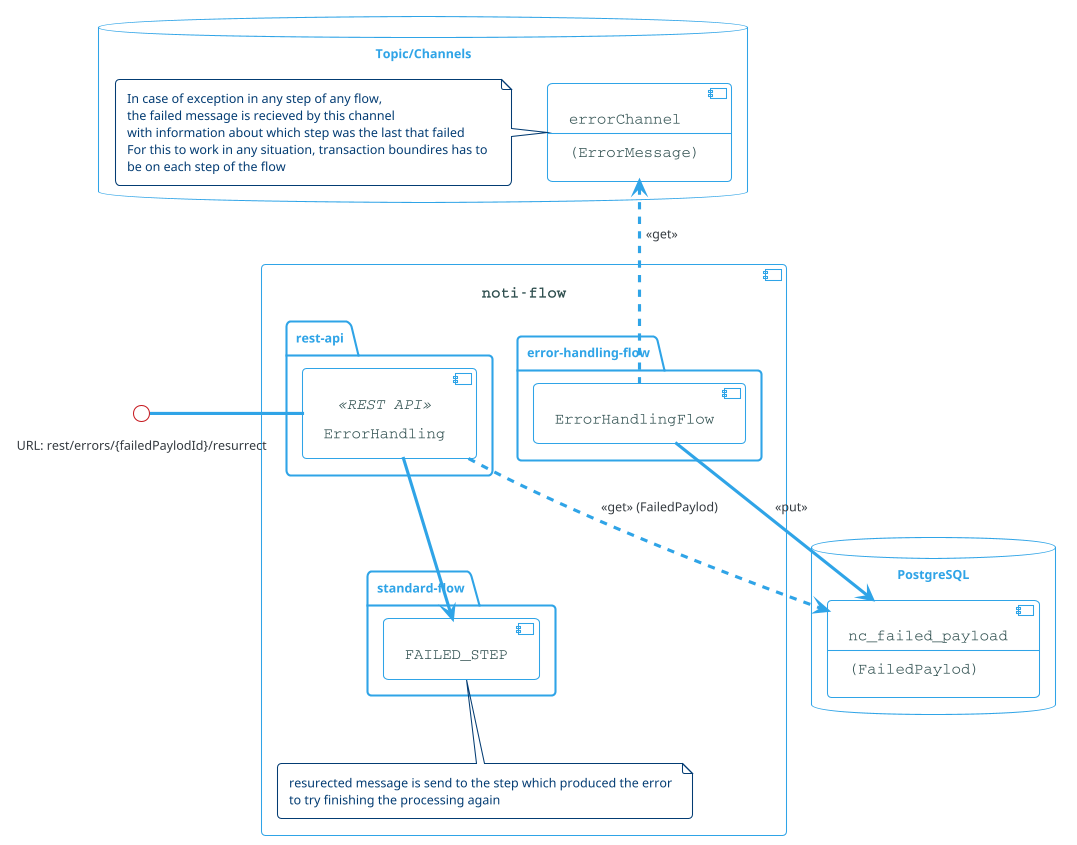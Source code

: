 @startuml
!theme cerulean-outline


skinparam component {
    BackgroundColor<<user defined>> LightGray
    BorderColor<<user defined>> Gray
    FontColor<<user defined>> Black
    ArrowColor<<get>> #FF6655

    FontColor DarkSlateGray
    FontName Courier
    FontSize 15

    FontSize<<PUB/SUB>> 12
}
    
database "PostgreSQL" {
    component nc_failed_payload [
        nc_failed_payload
        --
        (FailedPaylod)
    ]
}

database "Topic/Channels" {

    component errorChannel [
        errorChannel
        --
        (ErrorMessage)
    ]

    note left of errorChannel 
        In case of exception in any step of any flow, 
        the failed message is recieved by this channel 
        with information about which step was the last that failed
        For this to work in any situation, transaction boundires has to 
        be on each step of the flow
    end note  

}

component [noti-flow] as mainFlow {


    package standard-flow {
        [FAILED_STEP]        
    }

    note bottom of FAILED_STEP 
        resurected message is send to the step which produced the error
        to try finishing the processing again
    end note  

    package rest-api {
        [ErrorHandling]<<REST API>>    

        ErrorHandling .> nc_failed_payload: <<get>> (FailedPaylod)   
        ErrorHandling --> FAILED_STEP
    }

    package error-handling-flow {
         [ErrorHandlingFlow]
        
    }


    ErrorHandlingFlow .u.> errorChannel: <<get>>
    ErrorHandlingFlow --> nc_failed_payload: <<put>>
}

interface "URL: rest/errors/{failedPaylodId}/resurrect" as restErrorResurectInt
ErrorHandling -l- restErrorResurectInt: \t\t\t\t

@enduml